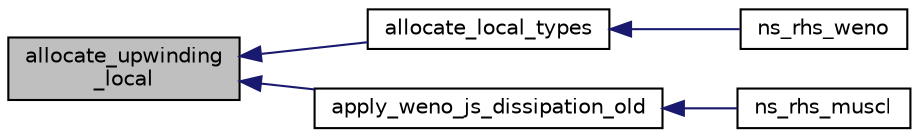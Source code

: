digraph "allocate_upwinding_local"
{
 // INTERACTIVE_SVG=YES
  bgcolor="transparent";
  edge [fontname="Helvetica",fontsize="10",labelfontname="Helvetica",labelfontsize="10"];
  node [fontname="Helvetica",fontsize="10",shape=record];
  rankdir="LR";
  Node5 [label="allocate_upwinding\l_local",height=0.2,width=0.4,color="black", fillcolor="grey75", style="filled", fontcolor="black"];
  Node5 -> Node6 [dir="back",color="midnightblue",fontsize="10",style="solid",fontname="Helvetica"];
  Node6 [label="allocate_local_types",height=0.2,width=0.4,color="black",URL="$namespacenavierstokesrhsweno.html#a0e801cde0142e2c2046191a109d64601"];
  Node6 -> Node7 [dir="back",color="midnightblue",fontsize="10",style="solid",fontname="Helvetica"];
  Node7 [label="ns_rhs_weno",height=0.2,width=0.4,color="black",URL="$namespacenavierstokesrhsweno.html#a1df7b6e3020cca9787110b8f1f5a024f"];
  Node5 -> Node8 [dir="back",color="midnightblue",fontsize="10",style="solid",fontname="Helvetica"];
  Node8 [label="apply_weno_js_dissipation_old",height=0.2,width=0.4,color="black",URL="$namespacenavierstokesrhsweno.html#abbc2f98a7ca22919d8a11d92a72b67e3"];
  Node8 -> Node9 [dir="back",color="midnightblue",fontsize="10",style="solid",fontname="Helvetica"];
  Node9 [label="ns_rhs_muscl",height=0.2,width=0.4,color="black",URL="$namespacenavierstokesrhsweno.html#a3e70362602fa5641e6a5546530caa1fc"];
}
